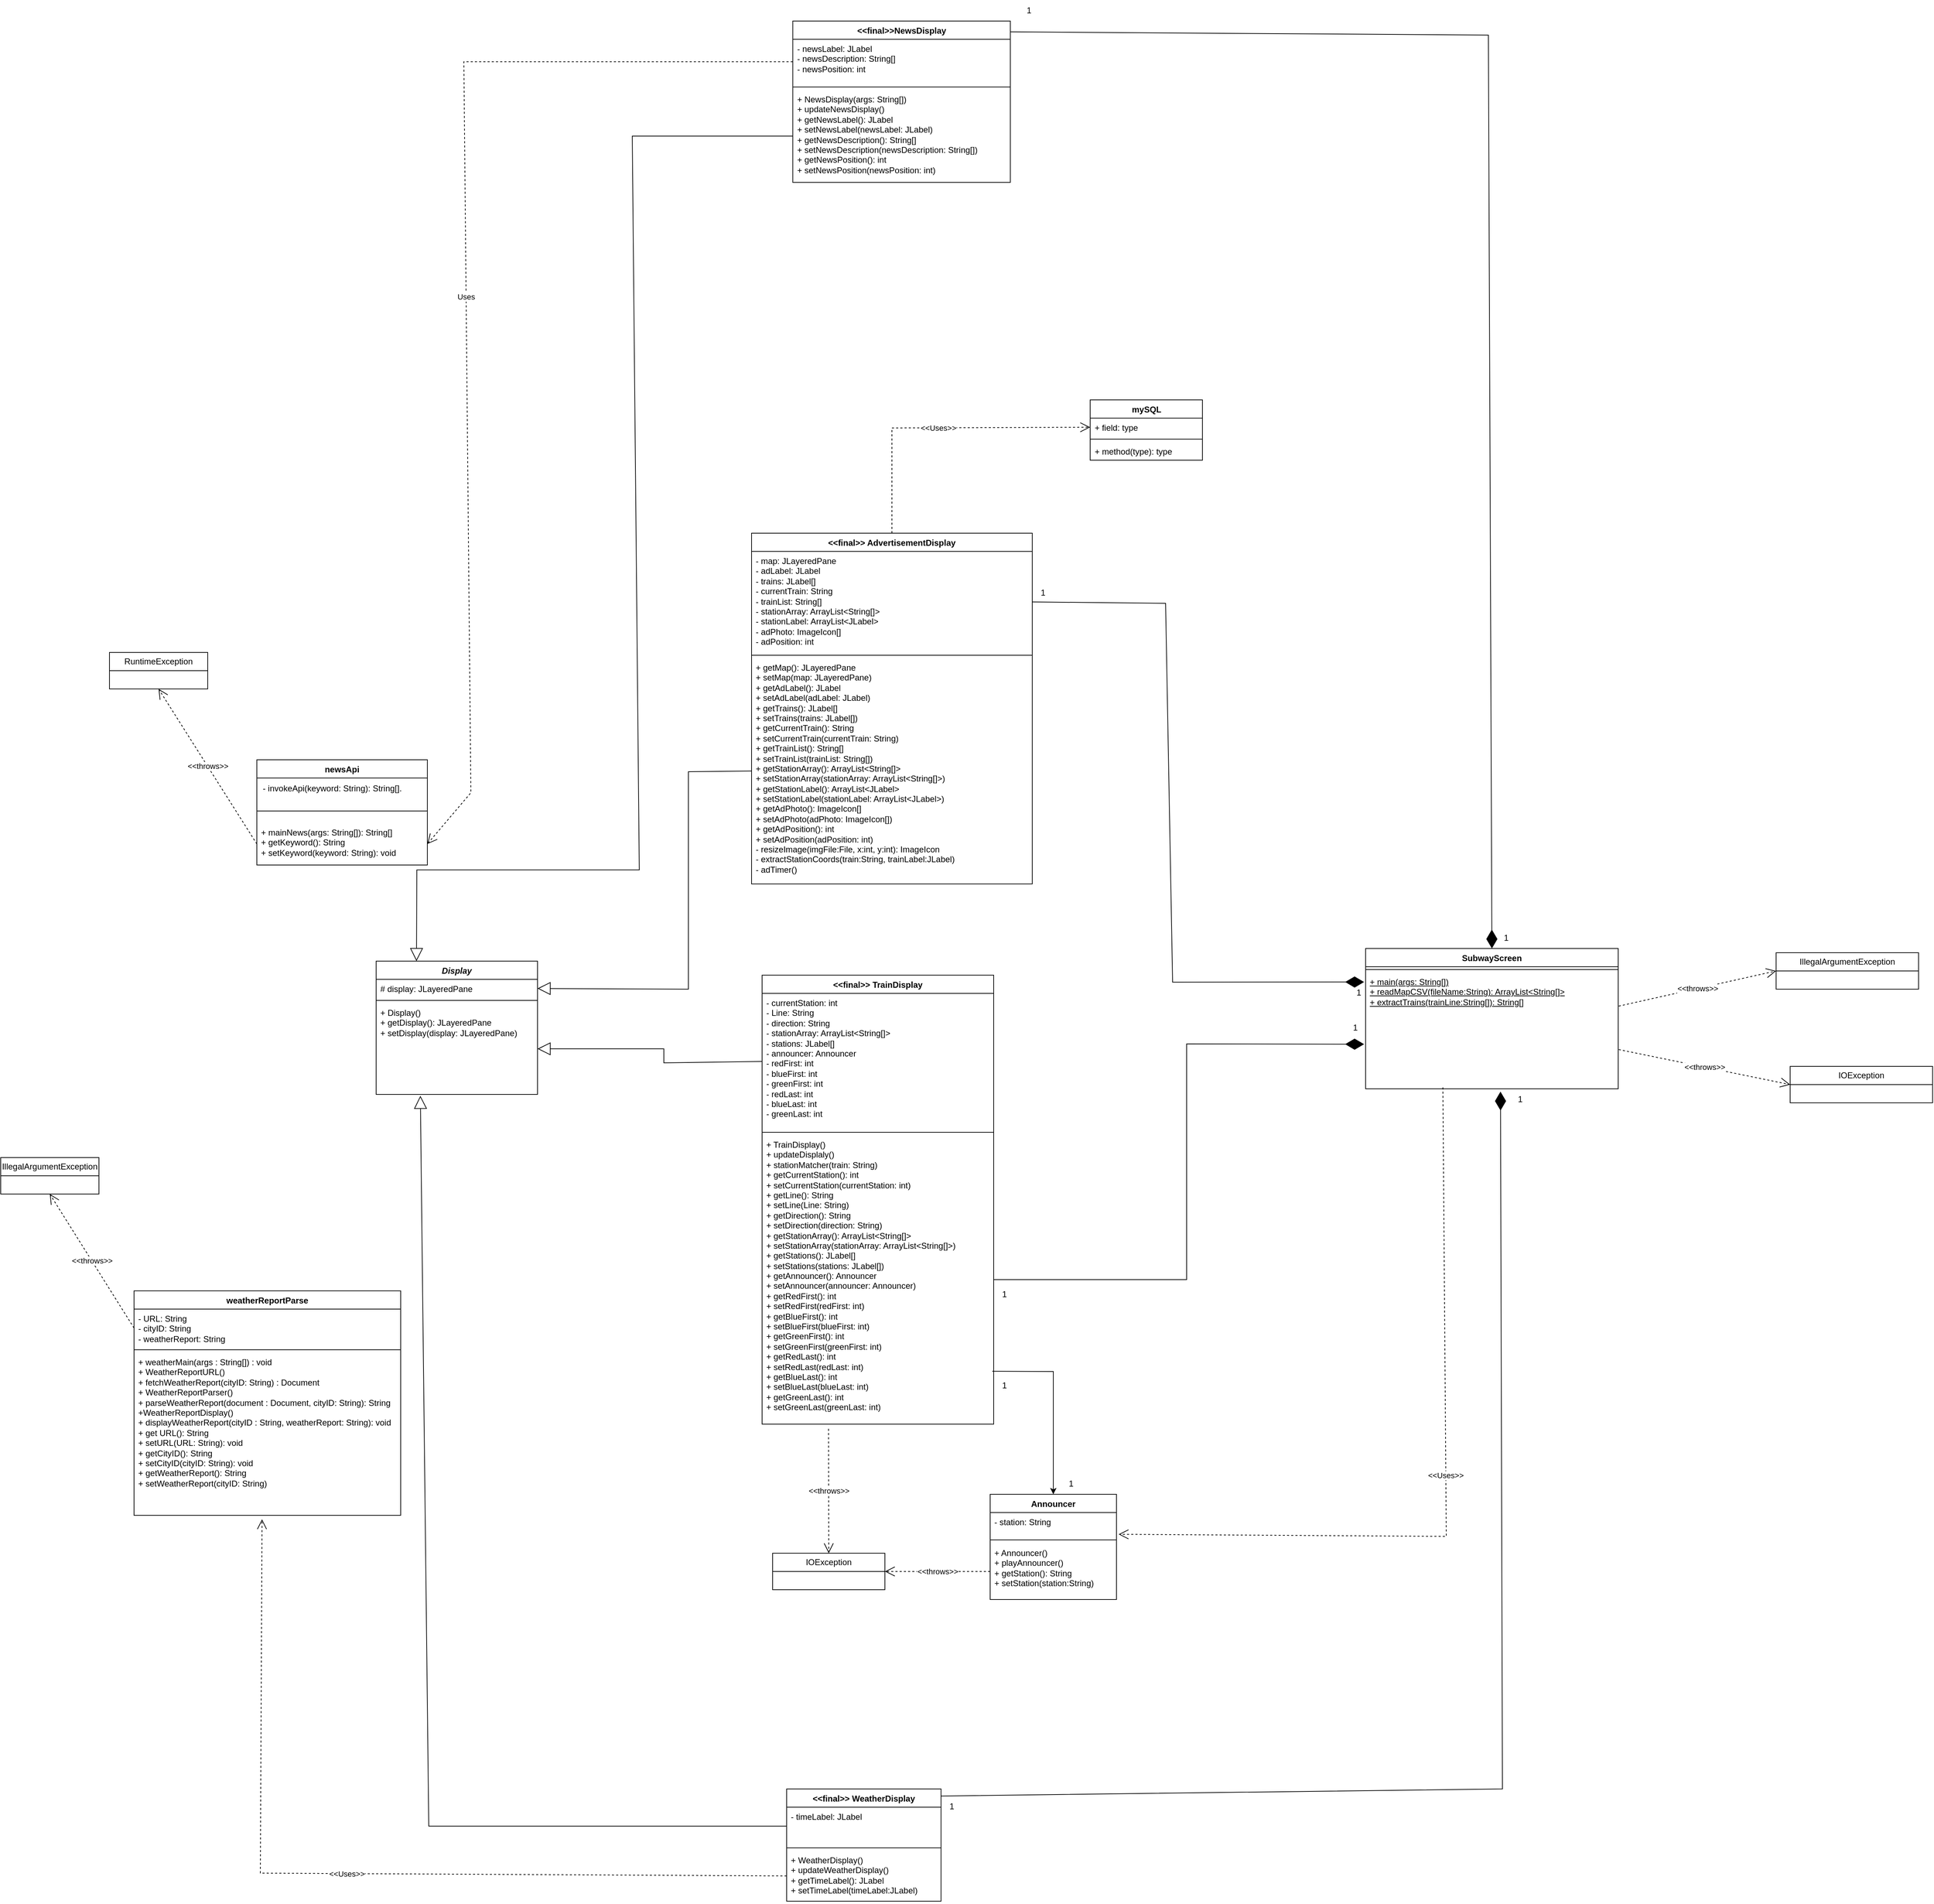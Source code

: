 <mxfile version="24.7.6">
  <diagram name="Page-1" id="rzgoovnxlMrvQEYHBoma">
    <mxGraphModel grid="1" page="1" gridSize="10" guides="1" tooltips="1" connect="1" arrows="1" fold="1" pageScale="1" pageWidth="850" pageHeight="1100" math="0" shadow="0">
      <root>
        <mxCell id="0" />
        <mxCell id="1" parent="0" />
        <mxCell id="IcqPFcGgj8i7zT8kl1B3-1" value="Announcer" style="swimlane;fontStyle=1;align=center;verticalAlign=top;childLayout=stackLayout;horizontal=1;startSize=26;horizontalStack=0;resizeParent=1;resizeParentMax=0;resizeLast=0;collapsible=1;marginBottom=0;whiteSpace=wrap;html=1;" vertex="1" parent="1">
          <mxGeometry x="210" y="220" width="180" height="150" as="geometry" />
        </mxCell>
        <mxCell id="XpLS7fQvpL7s-l0cFpdj-11" value="- station: String" style="text;strokeColor=none;fillColor=none;align=left;verticalAlign=top;spacingLeft=4;spacingRight=4;overflow=hidden;rotatable=0;points=[[0,0.5],[1,0.5]];portConstraint=eastwest;whiteSpace=wrap;html=1;" vertex="1" parent="IcqPFcGgj8i7zT8kl1B3-1">
          <mxGeometry y="26" width="180" height="34" as="geometry" />
        </mxCell>
        <mxCell id="IcqPFcGgj8i7zT8kl1B3-3" value="" style="line;strokeWidth=1;fillColor=none;align=left;verticalAlign=middle;spacingTop=-1;spacingLeft=3;spacingRight=3;rotatable=0;labelPosition=right;points=[];portConstraint=eastwest;strokeColor=inherit;" vertex="1" parent="IcqPFcGgj8i7zT8kl1B3-1">
          <mxGeometry y="60" width="180" height="10" as="geometry" />
        </mxCell>
        <mxCell id="IcqPFcGgj8i7zT8kl1B3-4" value="&lt;div&gt;+ Announcer()&lt;br&gt;&lt;/div&gt;&lt;div&gt;+ playAnnouncer()&lt;/div&gt;&lt;div&gt;+ getStation(): String&lt;/div&gt;&lt;div&gt;+ setStation(station:String)&lt;br&gt;&lt;/div&gt;" style="text;strokeColor=none;fillColor=none;align=left;verticalAlign=top;spacingLeft=4;spacingRight=4;overflow=hidden;rotatable=0;points=[[0,0.5],[1,0.5]];portConstraint=eastwest;whiteSpace=wrap;html=1;" vertex="1" parent="IcqPFcGgj8i7zT8kl1B3-1">
          <mxGeometry y="70" width="180" height="80" as="geometry" />
        </mxCell>
        <mxCell id="IcqPFcGgj8i7zT8kl1B3-5" value="&amp;lt;&amp;lt;final&amp;gt;&amp;gt; TrainDisplay" style="swimlane;fontStyle=1;align=center;verticalAlign=top;childLayout=stackLayout;horizontal=1;startSize=26;horizontalStack=0;resizeParent=1;resizeParentMax=0;resizeLast=0;collapsible=1;marginBottom=0;whiteSpace=wrap;html=1;" vertex="1" parent="1">
          <mxGeometry x="-115" y="-520" width="330" height="640" as="geometry" />
        </mxCell>
        <mxCell id="IcqPFcGgj8i7zT8kl1B3-6" value="- currentStation: int&lt;br&gt;- Line: String&lt;br&gt;- direction: String&lt;br&gt;- stationArray: ArrayList&amp;lt;String[]&amp;gt;&lt;br&gt;- stations: JLabel[]&lt;br&gt;- announcer: Announcer&lt;br&gt;- redFirst: int&lt;br&gt;- blueFirst: int&lt;br&gt;- greenFirst: int&lt;br&gt;- redLast: int&lt;br&gt;- blueLast: int&lt;br&gt;- greenLast: int&lt;div&gt;&lt;br/&gt;&lt;/div&gt;" style="text;strokeColor=none;fillColor=none;align=left;verticalAlign=top;spacingLeft=4;spacingRight=4;overflow=hidden;rotatable=0;points=[[0,0.5],[1,0.5]];portConstraint=eastwest;whiteSpace=wrap;html=1;" vertex="1" parent="IcqPFcGgj8i7zT8kl1B3-5">
          <mxGeometry y="26" width="330" height="194" as="geometry" />
        </mxCell>
        <mxCell id="IcqPFcGgj8i7zT8kl1B3-7" value="" style="line;strokeWidth=1;fillColor=none;align=left;verticalAlign=middle;spacingTop=-1;spacingLeft=3;spacingRight=3;rotatable=0;labelPosition=right;points=[];portConstraint=eastwest;strokeColor=inherit;" vertex="1" parent="IcqPFcGgj8i7zT8kl1B3-5">
          <mxGeometry y="220" width="330" height="8" as="geometry" />
        </mxCell>
        <mxCell id="IcqPFcGgj8i7zT8kl1B3-8" value="&lt;div&gt;+ TrainDisplay()&lt;/div&gt;&lt;div&gt;+ updateDisplaly()&lt;/div&gt;&lt;div&gt;+ stationMatcher(train: String)&lt;br&gt;&lt;/div&gt;+ getCurrentStation(): int&lt;br&gt;+ setCurrentStation(currentStation: int)&lt;br&gt;+ getLine(): String&lt;br&gt;+ setLine(Line: String)&lt;br&gt;+ getDirection(): String&lt;br&gt;+ setDirection(direction: String)&lt;br&gt;+ getStationArray(): ArrayList&amp;lt;String[]&amp;gt;&lt;br&gt;+ setStationArray(stationArray: ArrayList&amp;lt;String[]&amp;gt;)&lt;br&gt;+ getStations(): JLabel[]&lt;br&gt;+ setStations(stations: JLabel[])&lt;br&gt;+ getAnnouncer(): Announcer&lt;br&gt;+ setAnnouncer(announcer: Announcer)&lt;br&gt;+ getRedFirst(): int&lt;br&gt;+ setRedFirst(redFirst: int)&lt;br&gt;+ getBlueFirst(): int&lt;br&gt;+ setBlueFirst(blueFirst: int)&lt;br&gt;+ getGreenFirst(): int&lt;br&gt;+ setGreenFirst(greenFirst: int)&lt;br&gt;+ getRedLast(): int&lt;br&gt;+ setRedLast(redLast: int)&lt;br&gt;+ getBlueLast(): int&lt;br&gt;+ setBlueLast(blueLast: int)&lt;br&gt;+ getGreenLast(): int&lt;br&gt;+ setGreenLast(greenLast: int)&lt;div&gt;&lt;br&gt;&lt;/div&gt;" style="text;strokeColor=none;fillColor=none;align=left;verticalAlign=top;spacingLeft=4;spacingRight=4;overflow=hidden;rotatable=0;points=[[0,0.5],[1,0.5]];portConstraint=eastwest;whiteSpace=wrap;html=1;" vertex="1" parent="IcqPFcGgj8i7zT8kl1B3-5">
          <mxGeometry y="228" width="330" height="412" as="geometry" />
        </mxCell>
        <mxCell id="IcqPFcGgj8i7zT8kl1B3-28" value="newsApi" style="swimlane;fontStyle=1;align=center;verticalAlign=top;childLayout=stackLayout;horizontal=1;startSize=26;horizontalStack=0;resizeParent=1;resizeParentMax=0;resizeLast=0;collapsible=1;marginBottom=0;whiteSpace=wrap;html=1;" vertex="1" parent="1">
          <mxGeometry x="-835" y="-827" width="243" height="150" as="geometry" />
        </mxCell>
        <mxCell id="AytOjDMRRnrWP3ZTlFTI-8" value="- invokeApi(keyword: String): String[].&amp;nbsp; &amp;nbsp; &amp;nbsp; &amp;nbsp; &amp;nbsp;" style="text;html=1;align=center;verticalAlign=middle;resizable=0;points=[];autosize=1;strokeColor=none;fillColor=none;" vertex="1" parent="IcqPFcGgj8i7zT8kl1B3-28">
          <mxGeometry y="26" width="243" height="30" as="geometry" />
        </mxCell>
        <mxCell id="IcqPFcGgj8i7zT8kl1B3-30" value="&#xa;&#xa;&#xa;&#xa;" style="line;strokeWidth=1;fillColor=none;align=left;verticalAlign=middle;spacingTop=-1;spacingLeft=3;spacingRight=3;rotatable=0;labelPosition=right;points=[];portConstraint=eastwest;strokeColor=inherit;" vertex="1" parent="IcqPFcGgj8i7zT8kl1B3-28">
          <mxGeometry y="56" width="243" height="34" as="geometry" />
        </mxCell>
        <mxCell id="IcqPFcGgj8i7zT8kl1B3-31" value="+ mainNews(args: String[]): String[]&lt;div&gt;+ getKeyword(): String&lt;/div&gt;&lt;div&gt;+ setKeyword(keyword: String): void&lt;/div&gt;" style="text;strokeColor=none;fillColor=none;align=left;verticalAlign=top;spacingLeft=4;spacingRight=4;overflow=hidden;rotatable=0;points=[[0,0.5],[1,0.5]];portConstraint=eastwest;whiteSpace=wrap;html=1;" vertex="1" parent="IcqPFcGgj8i7zT8kl1B3-28">
          <mxGeometry y="90" width="243" height="60" as="geometry" />
        </mxCell>
        <mxCell id="S0AC8W0B4gAKUpKaHoqo-2" value="SubwayScreen" style="swimlane;fontStyle=1;align=center;verticalAlign=top;childLayout=stackLayout;horizontal=1;startSize=26;horizontalStack=0;resizeParent=1;resizeParentMax=0;resizeLast=0;collapsible=1;marginBottom=0;whiteSpace=wrap;html=1;" vertex="1" parent="1">
          <mxGeometry x="745" y="-558" width="360" height="200" as="geometry" />
        </mxCell>
        <mxCell id="S0AC8W0B4gAKUpKaHoqo-4" value="" style="line;strokeWidth=1;fillColor=none;align=left;verticalAlign=middle;spacingTop=-1;spacingLeft=3;spacingRight=3;rotatable=0;labelPosition=right;points=[];portConstraint=eastwest;strokeColor=inherit;" vertex="1" parent="S0AC8W0B4gAKUpKaHoqo-2">
          <mxGeometry y="26" width="360" height="8" as="geometry" />
        </mxCell>
        <mxCell id="S0AC8W0B4gAKUpKaHoqo-5" value="&lt;div&gt;&lt;u&gt;+ main(args: String[])&lt;br&gt;&lt;/u&gt;&lt;/div&gt;&lt;div&gt;&lt;u&gt;+ readMapCSV(fileName:String): ArrayList&amp;lt;String[]&amp;gt;&lt;/u&gt;&lt;/div&gt;&lt;div&gt;&lt;u&gt;+ extractTrains(trainLine:String[]): String[]&lt;br&gt;&lt;/u&gt;&lt;/div&gt;&lt;div&gt;&lt;u&gt;&lt;br&gt;&lt;/u&gt;&lt;/div&gt;" style="text;strokeColor=none;fillColor=none;align=left;verticalAlign=top;spacingLeft=4;spacingRight=4;overflow=hidden;rotatable=0;points=[[0,0.5],[1,0.5]];portConstraint=eastwest;whiteSpace=wrap;html=1;" vertex="1" parent="S0AC8W0B4gAKUpKaHoqo-2">
          <mxGeometry y="34" width="360" height="166" as="geometry" />
        </mxCell>
        <mxCell id="S0AC8W0B4gAKUpKaHoqo-44" value="&amp;lt;&amp;lt;final&amp;gt;&amp;gt; AdvertisementDisplay" style="swimlane;fontStyle=1;align=center;verticalAlign=top;childLayout=stackLayout;horizontal=1;startSize=26;horizontalStack=0;resizeParent=1;resizeParentMax=0;resizeLast=0;collapsible=1;marginBottom=0;whiteSpace=wrap;html=1;" vertex="1" parent="1">
          <mxGeometry x="-130" y="-1150" width="400" height="500" as="geometry" />
        </mxCell>
        <mxCell id="S0AC8W0B4gAKUpKaHoqo-45" value="- map: JLayeredPane&lt;br&gt;- adLabel: JLabel&lt;br&gt;- trains: JLabel[]&lt;br&gt;- currentTrain: String&lt;br&gt;- trainList: String[]&lt;br&gt;- stationArray: ArrayList&amp;lt;String[]&amp;gt;&lt;br&gt;- stationLabel: ArrayList&amp;lt;JLabel&amp;gt;&lt;br&gt;- adPhoto: ImageIcon[]&lt;br&gt;- adPosition: int&lt;div&gt;&lt;br/&gt;&lt;/div&gt;" style="text;strokeColor=none;fillColor=none;align=left;verticalAlign=top;spacingLeft=4;spacingRight=4;overflow=hidden;rotatable=0;points=[[0,0.5],[1,0.5]];portConstraint=eastwest;whiteSpace=wrap;html=1;" vertex="1" parent="S0AC8W0B4gAKUpKaHoqo-44">
          <mxGeometry y="26" width="400" height="144" as="geometry" />
        </mxCell>
        <mxCell id="S0AC8W0B4gAKUpKaHoqo-46" value="" style="line;strokeWidth=1;fillColor=none;align=left;verticalAlign=middle;spacingTop=-1;spacingLeft=3;spacingRight=3;rotatable=0;labelPosition=right;points=[];portConstraint=eastwest;strokeColor=inherit;" vertex="1" parent="S0AC8W0B4gAKUpKaHoqo-44">
          <mxGeometry y="170" width="400" height="8" as="geometry" />
        </mxCell>
        <mxCell id="S0AC8W0B4gAKUpKaHoqo-47" value="+ getMap(): JLayeredPane&lt;br&gt;+ setMap(map: JLayeredPane)&lt;br&gt;+ getAdLabel(): JLabel&lt;br&gt;+ setAdLabel(adLabel: JLabel)&lt;br&gt;+ getTrains(): JLabel[]&lt;br&gt;+ setTrains(trains: JLabel[])&lt;br&gt;+ getCurrentTrain(): String&lt;br&gt;+ setCurrentTrain(currentTrain: String)&lt;br&gt;+ getTrainList(): String[]&lt;br&gt;+ setTrainList(trainList: String[])&lt;br&gt;+ getStationArray(): ArrayList&amp;lt;String[]&amp;gt;&lt;br&gt;+ setStationArray(stationArray: ArrayList&amp;lt;String[]&amp;gt;)&lt;br&gt;+ getStationLabel(): ArrayList&amp;lt;JLabel&amp;gt;&lt;br&gt;+ setStationLabel(stationLabel: ArrayList&amp;lt;JLabel&amp;gt;)&lt;br&gt;+ getAdPhoto(): ImageIcon[]&lt;br&gt;+ setAdPhoto(adPhoto: ImageIcon[])&lt;br&gt;+ getAdPosition(): int&lt;br&gt;&lt;div&gt;+ setAdPosition(adPosition: int)&lt;/div&gt;&lt;div&gt;- resizeImage(imgFile:File, x:int, y:int): ImageIcon&lt;/div&gt;&lt;div&gt;- extractStationCoords(train:String, trainLabel:JLabel)&lt;br&gt;&lt;/div&gt;&lt;div&gt;- adTimer()&lt;br&gt;&lt;/div&gt;" style="text;strokeColor=none;fillColor=none;align=left;verticalAlign=top;spacingLeft=4;spacingRight=4;overflow=hidden;rotatable=0;points=[[0,0.5],[1,0.5]];portConstraint=eastwest;whiteSpace=wrap;html=1;" vertex="1" parent="S0AC8W0B4gAKUpKaHoqo-44">
          <mxGeometry y="178" width="400" height="322" as="geometry" />
        </mxCell>
        <mxCell id="xlQXFdwXtLHWSkhAeFi2-15" value="IllegalArgumentException" style="swimlane;fontStyle=0;childLayout=stackLayout;horizontal=1;startSize=26;fillColor=none;horizontalStack=0;resizeParent=1;resizeParentMax=0;resizeLast=0;collapsible=1;marginBottom=0;whiteSpace=wrap;html=1;" vertex="1" parent="1">
          <mxGeometry x="-1200" y="-260" width="140" height="52" as="geometry" />
        </mxCell>
        <mxCell id="xlQXFdwXtLHWSkhAeFi2-20" value="&amp;lt;&amp;lt;throws&amp;gt;&amp;gt;" style="endArrow=open;endSize=12;dashed=1;html=1;rounded=0;exitX=0;exitY=0.5;exitDx=0;exitDy=0;entryX=0.5;entryY=1;entryDx=0;entryDy=0;" edge="1" parent="1" source="AytOjDMRRnrWP3ZTlFTI-5" target="xlQXFdwXtLHWSkhAeFi2-15">
          <mxGeometry width="160" relative="1" as="geometry">
            <mxPoint x="-920.0" y="75" as="sourcePoint" />
            <mxPoint x="-1040" y="-330" as="targetPoint" />
          </mxGeometry>
        </mxCell>
        <mxCell id="xlQXFdwXtLHWSkhAeFi2-21" value="RuntimeException" style="swimlane;fontStyle=0;childLayout=stackLayout;horizontal=1;startSize=26;fillColor=none;horizontalStack=0;resizeParent=1;resizeParentMax=0;resizeLast=0;collapsible=1;marginBottom=0;whiteSpace=wrap;html=1;" vertex="1" parent="1">
          <mxGeometry x="-1045" y="-980" width="140" height="52" as="geometry" />
        </mxCell>
        <mxCell id="xlQXFdwXtLHWSkhAeFi2-22" value="&amp;lt;&amp;lt;throws&amp;gt;&amp;gt;" style="endArrow=open;endSize=12;dashed=1;html=1;rounded=0;exitX=0;exitY=0.5;exitDx=0;exitDy=0;entryX=0.5;entryY=1;entryDx=0;entryDy=0;" edge="1" parent="1" source="IcqPFcGgj8i7zT8kl1B3-31" target="xlQXFdwXtLHWSkhAeFi2-21">
          <mxGeometry width="160" relative="1" as="geometry">
            <mxPoint x="-625" y="-899" as="sourcePoint" />
            <mxPoint x="-445" y="-1027" as="targetPoint" />
          </mxGeometry>
        </mxCell>
        <mxCell id="ju2CR6-54bWdj0gQK7GD-1" value="&amp;lt;&amp;lt;final&amp;gt;&amp;gt;NewsDisplay" style="swimlane;fontStyle=1;align=center;verticalAlign=top;childLayout=stackLayout;horizontal=1;startSize=26;horizontalStack=0;resizeParent=1;resizeParentMax=0;resizeLast=0;collapsible=1;marginBottom=0;whiteSpace=wrap;html=1;" vertex="1" parent="1">
          <mxGeometry x="-71.25" y="-1880" width="310" height="230" as="geometry" />
        </mxCell>
        <mxCell id="ju2CR6-54bWdj0gQK7GD-2" value="- newsLabel: JLabel&lt;br&gt;- newsDescription: String[]&lt;br&gt;- newsPosition: int&lt;div&gt;&lt;br/&gt;&lt;/div&gt;" style="text;strokeColor=none;fillColor=none;align=left;verticalAlign=top;spacingLeft=4;spacingRight=4;overflow=hidden;rotatable=0;points=[[0,0.5],[1,0.5]];portConstraint=eastwest;whiteSpace=wrap;html=1;" vertex="1" parent="ju2CR6-54bWdj0gQK7GD-1">
          <mxGeometry y="26" width="310" height="64" as="geometry" />
        </mxCell>
        <mxCell id="ju2CR6-54bWdj0gQK7GD-3" value="" style="line;strokeWidth=1;fillColor=none;align=left;verticalAlign=middle;spacingTop=-1;spacingLeft=3;spacingRight=3;rotatable=0;labelPosition=right;points=[];portConstraint=eastwest;strokeColor=inherit;" vertex="1" parent="ju2CR6-54bWdj0gQK7GD-1">
          <mxGeometry y="90" width="310" height="8" as="geometry" />
        </mxCell>
        <mxCell id="ju2CR6-54bWdj0gQK7GD-4" value="&lt;div&gt;+ NewsDisplay(args: String[])&lt;/div&gt;&lt;div&gt;+ updateNewsDisplay()&lt;/div&gt;&lt;div&gt;+ getNewsLabel(): JLabel&lt;br&gt;+ setNewsLabel(newsLabel: JLabel)&lt;br&gt;+ getNewsDescription(): String[]&lt;br&gt;+ setNewsDescription(newsDescription: String[])&lt;br&gt;+ getNewsPosition(): int&lt;br&gt;+ setNewsPosition(newsPosition: int)&lt;br&gt;&lt;br&gt;&lt;/div&gt;" style="text;strokeColor=none;fillColor=none;align=left;verticalAlign=top;spacingLeft=4;spacingRight=4;overflow=hidden;rotatable=0;points=[[0,0.5],[1,0.5]];portConstraint=eastwest;whiteSpace=wrap;html=1;" vertex="1" parent="ju2CR6-54bWdj0gQK7GD-1">
          <mxGeometry y="98" width="310" height="132" as="geometry" />
        </mxCell>
        <mxCell id="ju2CR6-54bWdj0gQK7GD-13" value="&amp;lt;&amp;lt;final&amp;gt;&amp;gt; WeatherDisplay" style="swimlane;fontStyle=1;align=center;verticalAlign=top;childLayout=stackLayout;horizontal=1;startSize=26;horizontalStack=0;resizeParent=1;resizeParentMax=0;resizeLast=0;collapsible=1;marginBottom=0;whiteSpace=wrap;html=1;" vertex="1" parent="1">
          <mxGeometry x="-80" y="640" width="220" height="160" as="geometry" />
        </mxCell>
        <mxCell id="ju2CR6-54bWdj0gQK7GD-14" value="- timeLabel: JLabel" style="text;strokeColor=none;fillColor=none;align=left;verticalAlign=top;spacingLeft=4;spacingRight=4;overflow=hidden;rotatable=0;points=[[0,0.5],[1,0.5]];portConstraint=eastwest;whiteSpace=wrap;html=1;" vertex="1" parent="ju2CR6-54bWdj0gQK7GD-13">
          <mxGeometry y="26" width="220" height="54" as="geometry" />
        </mxCell>
        <mxCell id="ju2CR6-54bWdj0gQK7GD-15" value="" style="line;strokeWidth=1;fillColor=none;align=left;verticalAlign=middle;spacingTop=-1;spacingLeft=3;spacingRight=3;rotatable=0;labelPosition=right;points=[];portConstraint=eastwest;strokeColor=inherit;" vertex="1" parent="ju2CR6-54bWdj0gQK7GD-13">
          <mxGeometry y="80" width="220" height="8" as="geometry" />
        </mxCell>
        <mxCell id="ju2CR6-54bWdj0gQK7GD-16" value="&lt;div&gt;+ WeatherDisplay()&lt;/div&gt;&lt;div&gt;+ updateWeatherDisplay()&lt;br&gt;&lt;/div&gt;&lt;div&gt;+ getTimeLabel(): JLabel&lt;/div&gt;&lt;div&gt;+ setTimeLabel(timeLabel:JLabel)&lt;br&gt;&lt;/div&gt;&lt;div&gt;&lt;br&gt;&lt;/div&gt;" style="text;strokeColor=none;fillColor=none;align=left;verticalAlign=top;spacingLeft=4;spacingRight=4;overflow=hidden;rotatable=0;points=[[0,0.5],[1,0.5]];portConstraint=eastwest;whiteSpace=wrap;html=1;" vertex="1" parent="ju2CR6-54bWdj0gQK7GD-13">
          <mxGeometry y="88" width="220" height="72" as="geometry" />
        </mxCell>
        <mxCell id="-9KY7qy1EyLOkNSAVN4s-1" value="&lt;i&gt;Display&lt;/i&gt;" style="swimlane;fontStyle=1;align=center;verticalAlign=top;childLayout=stackLayout;horizontal=1;startSize=26;horizontalStack=0;resizeParent=1;resizeParentMax=0;resizeLast=0;collapsible=1;marginBottom=0;whiteSpace=wrap;html=1;" vertex="1" parent="1">
          <mxGeometry x="-665" y="-540" width="230" height="190" as="geometry" />
        </mxCell>
        <mxCell id="-9KY7qy1EyLOkNSAVN4s-2" value="# display: JLayeredPane" style="text;strokeColor=none;fillColor=none;align=left;verticalAlign=top;spacingLeft=4;spacingRight=4;overflow=hidden;rotatable=0;points=[[0,0.5],[1,0.5]];portConstraint=eastwest;whiteSpace=wrap;html=1;" vertex="1" parent="-9KY7qy1EyLOkNSAVN4s-1">
          <mxGeometry y="26" width="230" height="26" as="geometry" />
        </mxCell>
        <mxCell id="-9KY7qy1EyLOkNSAVN4s-3" value="" style="line;strokeWidth=1;fillColor=none;align=left;verticalAlign=middle;spacingTop=-1;spacingLeft=3;spacingRight=3;rotatable=0;labelPosition=right;points=[];portConstraint=eastwest;strokeColor=inherit;" vertex="1" parent="-9KY7qy1EyLOkNSAVN4s-1">
          <mxGeometry y="52" width="230" height="8" as="geometry" />
        </mxCell>
        <mxCell id="-9KY7qy1EyLOkNSAVN4s-4" value="&lt;div&gt;+ Display()&lt;br&gt;&lt;/div&gt;&lt;div&gt;+ getDisplay(): JLayeredPane&lt;/div&gt;&lt;div&gt;+ setDisplay(display: JLayeredPane)&lt;br&gt;&lt;/div&gt;&lt;div&gt;&lt;br&gt;&lt;/div&gt;" style="text;strokeColor=none;fillColor=none;align=left;verticalAlign=top;spacingLeft=4;spacingRight=4;overflow=hidden;rotatable=0;points=[[0,0.5],[1,0.5]];portConstraint=eastwest;whiteSpace=wrap;html=1;" vertex="1" parent="-9KY7qy1EyLOkNSAVN4s-1">
          <mxGeometry y="60" width="230" height="130" as="geometry" />
        </mxCell>
        <mxCell id="-9KY7qy1EyLOkNSAVN4s-5" value="" style="endArrow=block;endSize=16;endFill=0;html=1;rounded=0;exitX=0;exitY=0.5;exitDx=0;exitDy=0;entryX=0.25;entryY=0;entryDx=0;entryDy=0;" edge="1" parent="1" source="ju2CR6-54bWdj0gQK7GD-4" target="-9KY7qy1EyLOkNSAVN4s-1">
          <mxGeometry width="160" relative="1" as="geometry">
            <mxPoint x="-685" y="-650" as="sourcePoint" />
            <mxPoint x="-525" y="-650" as="targetPoint" />
            <Array as="points">
              <mxPoint x="-300" y="-1716" />
              <mxPoint x="-290" y="-670" />
              <mxPoint x="-607" y="-670" />
            </Array>
          </mxGeometry>
        </mxCell>
        <mxCell id="-9KY7qy1EyLOkNSAVN4s-7" value="" style="endArrow=block;endSize=16;endFill=0;html=1;rounded=0;exitX=0;exitY=0.5;exitDx=0;exitDy=0;entryX=1;entryY=0.5;entryDx=0;entryDy=0;" edge="1" parent="1" source="S0AC8W0B4gAKUpKaHoqo-47" target="-9KY7qy1EyLOkNSAVN4s-2">
          <mxGeometry width="160" relative="1" as="geometry">
            <mxPoint x="-495" y="-786" as="sourcePoint" />
            <mxPoint x="-257" y="-680" as="targetPoint" />
            <Array as="points">
              <mxPoint x="-220" y="-810" />
              <mxPoint x="-220" y="-500" />
            </Array>
          </mxGeometry>
        </mxCell>
        <mxCell id="-9KY7qy1EyLOkNSAVN4s-8" value="" style="endArrow=block;endSize=16;endFill=0;html=1;rounded=0;exitX=0;exitY=0.5;exitDx=0;exitDy=0;entryX=1;entryY=0.5;entryDx=0;entryDy=0;" edge="1" parent="1" source="IcqPFcGgj8i7zT8kl1B3-6" target="-9KY7qy1EyLOkNSAVN4s-4">
          <mxGeometry width="160" relative="1" as="geometry">
            <mxPoint x="-70.26" y="-690" as="sourcePoint" />
            <mxPoint x="-415.26" y="-381" as="targetPoint" />
            <Array as="points">
              <mxPoint x="-255" y="-395" />
              <mxPoint x="-255" y="-415" />
            </Array>
          </mxGeometry>
        </mxCell>
        <mxCell id="-9KY7qy1EyLOkNSAVN4s-9" value="" style="endArrow=block;endSize=16;endFill=0;html=1;rounded=0;exitX=0;exitY=0.5;exitDx=0;exitDy=0;entryX=0.274;entryY=1.015;entryDx=0;entryDy=0;entryPerimeter=0;" edge="1" parent="1" source="ju2CR6-54bWdj0gQK7GD-14" target="-9KY7qy1EyLOkNSAVN4s-4">
          <mxGeometry width="160" relative="1" as="geometry">
            <mxPoint x="-961" y="-340" as="sourcePoint" />
            <mxPoint x="-723" y="-234" as="targetPoint" />
            <Array as="points">
              <mxPoint x="-590" y="693" />
            </Array>
          </mxGeometry>
        </mxCell>
        <mxCell id="-9KY7qy1EyLOkNSAVN4s-10" value="" style="endArrow=diamondThin;endFill=1;endSize=24;html=1;rounded=0;exitX=1;exitY=0.063;exitDx=0;exitDy=0;entryX=0.534;entryY=1.024;entryDx=0;entryDy=0;entryPerimeter=0;exitPerimeter=0;" edge="1" parent="1" source="ju2CR6-54bWdj0gQK7GD-13" target="S0AC8W0B4gAKUpKaHoqo-5">
          <mxGeometry width="160" relative="1" as="geometry">
            <mxPoint x="-885.87" y="-60" as="sourcePoint" />
            <mxPoint x="830" y="-260" as="targetPoint" />
            <Array as="points">
              <mxPoint x="940" y="640" />
            </Array>
          </mxGeometry>
        </mxCell>
        <mxCell id="-9KY7qy1EyLOkNSAVN4s-11" value="" style="endArrow=diamondThin;endFill=1;endSize=24;html=1;rounded=0;exitX=1;exitY=0.5;exitDx=0;exitDy=0;entryX=-0.006;entryY=0.617;entryDx=0;entryDy=0;entryPerimeter=0;" edge="1" parent="1" source="IcqPFcGgj8i7zT8kl1B3-8" target="S0AC8W0B4gAKUpKaHoqo-5">
          <mxGeometry width="160" relative="1" as="geometry">
            <mxPoint x="-831" y="-342" as="sourcePoint" />
            <mxPoint x="745" y="-520" as="targetPoint" />
            <Array as="points">
              <mxPoint x="490" y="-86" />
              <mxPoint x="490" y="-422" />
            </Array>
          </mxGeometry>
        </mxCell>
        <mxCell id="-9KY7qy1EyLOkNSAVN4s-12" value="" style="endArrow=diamondThin;endFill=1;endSize=24;html=1;rounded=0;exitX=1;exitY=0.5;exitDx=0;exitDy=0;entryX=-0.006;entryY=0.083;entryDx=0;entryDy=0;entryPerimeter=0;" edge="1" parent="1" source="S0AC8W0B4gAKUpKaHoqo-45" target="S0AC8W0B4gAKUpKaHoqo-5">
          <mxGeometry width="160" relative="1" as="geometry">
            <mxPoint x="184.7" y="-1390.07" as="sourcePoint" />
            <mxPoint x="527.7" y="-954.07" as="targetPoint" />
            <Array as="points">
              <mxPoint x="460" y="-1050" />
              <mxPoint x="470" y="-510" />
            </Array>
          </mxGeometry>
        </mxCell>
        <mxCell id="-9KY7qy1EyLOkNSAVN4s-13" value="" style="endArrow=diamondThin;endFill=1;endSize=24;html=1;rounded=0;exitX=1.001;exitY=0.067;exitDx=0;exitDy=0;entryX=0.5;entryY=0;entryDx=0;entryDy=0;exitPerimeter=0;" edge="1" parent="1" source="ju2CR6-54bWdj0gQK7GD-1" target="S0AC8W0B4gAKUpKaHoqo-2">
          <mxGeometry width="160" relative="1" as="geometry">
            <mxPoint x="-385" y="-1430" as="sourcePoint" />
            <mxPoint x="-42" y="-994" as="targetPoint" />
            <Array as="points">
              <mxPoint x="920" y="-1860" />
            </Array>
          </mxGeometry>
        </mxCell>
        <mxCell id="-9KY7qy1EyLOkNSAVN4s-14" value="1" style="text;html=1;align=center;verticalAlign=middle;resizable=0;points=[];autosize=1;strokeColor=none;fillColor=none;" vertex="1" parent="1">
          <mxGeometry x="950" y="-358" width="30" height="30" as="geometry" />
        </mxCell>
        <mxCell id="-9KY7qy1EyLOkNSAVN4s-15" value="1" style="text;html=1;align=center;verticalAlign=middle;resizable=0;points=[];autosize=1;strokeColor=none;fillColor=none;" vertex="1" parent="1">
          <mxGeometry x="140" y="650" width="30" height="30" as="geometry" />
        </mxCell>
        <mxCell id="-9KY7qy1EyLOkNSAVN4s-17" value="1" style="text;html=1;align=center;verticalAlign=middle;resizable=0;points=[];autosize=1;strokeColor=none;fillColor=none;" vertex="1" parent="1">
          <mxGeometry x="715" y="-460" width="30" height="30" as="geometry" />
        </mxCell>
        <mxCell id="-9KY7qy1EyLOkNSAVN4s-18" value="1" style="text;html=1;align=center;verticalAlign=middle;resizable=0;points=[];autosize=1;strokeColor=none;fillColor=none;" vertex="1" parent="1">
          <mxGeometry x="270" y="-1080" width="30" height="30" as="geometry" />
        </mxCell>
        <mxCell id="-9KY7qy1EyLOkNSAVN4s-19" value="1" style="text;html=1;align=center;verticalAlign=middle;resizable=0;points=[];autosize=1;strokeColor=none;fillColor=none;" vertex="1" parent="1">
          <mxGeometry x="720" y="-510" width="30" height="30" as="geometry" />
        </mxCell>
        <mxCell id="-9KY7qy1EyLOkNSAVN4s-20" value="1" style="text;html=1;align=center;verticalAlign=middle;resizable=0;points=[];autosize=1;strokeColor=none;fillColor=none;" vertex="1" parent="1">
          <mxGeometry x="930" y="-588" width="30" height="30" as="geometry" />
        </mxCell>
        <mxCell id="-9KY7qy1EyLOkNSAVN4s-27" value="1" style="text;html=1;align=center;verticalAlign=middle;resizable=0;points=[];autosize=1;strokeColor=none;fillColor=none;" vertex="1" parent="1">
          <mxGeometry x="215" y="-80" width="30" height="30" as="geometry" />
        </mxCell>
        <mxCell id="-9KY7qy1EyLOkNSAVN4s-28" value="1" style="text;html=1;align=center;verticalAlign=middle;resizable=0;points=[];autosize=1;strokeColor=none;fillColor=none;" vertex="1" parent="1">
          <mxGeometry x="250" y="-1910" width="30" height="30" as="geometry" />
        </mxCell>
        <mxCell id="-9KY7qy1EyLOkNSAVN4s-34" value="Uses" style="endArrow=open;endSize=12;dashed=1;html=1;rounded=0;entryX=1;entryY=0.5;entryDx=0;entryDy=0;exitX=0;exitY=0.5;exitDx=0;exitDy=0;" edge="1" parent="1" source="ju2CR6-54bWdj0gQK7GD-2" target="IcqPFcGgj8i7zT8kl1B3-31">
          <mxGeometry width="160" relative="1" as="geometry">
            <mxPoint x="-821" y="-995" as="sourcePoint" />
            <mxPoint x="-651" y="-1090" as="targetPoint" />
            <Array as="points">
              <mxPoint x="-540" y="-1822" />
              <mxPoint x="-530" y="-780" />
            </Array>
          </mxGeometry>
        </mxCell>
        <mxCell id="-9KY7qy1EyLOkNSAVN4s-35" value="&amp;lt;&amp;lt;Uses&amp;gt;&amp;gt;" style="endArrow=open;endSize=12;dashed=1;html=1;rounded=0;exitX=0;exitY=0.5;exitDx=0;exitDy=0;entryX=0.48;entryY=1.024;entryDx=0;entryDy=0;entryPerimeter=0;" edge="1" parent="1" source="ju2CR6-54bWdj0gQK7GD-16" target="AytOjDMRRnrWP3ZTlFTI-7">
          <mxGeometry width="160" relative="1" as="geometry">
            <mxPoint x="-1075" y="-387" as="sourcePoint" />
            <mxPoint x="-819" y="110" as="targetPoint" />
            <Array as="points">
              <mxPoint x="-830" y="760" />
            </Array>
          </mxGeometry>
        </mxCell>
        <mxCell id="90M-DwFBhYn0AhnXL159-17" value="&amp;lt;&amp;lt;throws&amp;gt;&amp;gt;" style="endArrow=open;endSize=12;dashed=1;html=1;rounded=0;entryX=1;entryY=0.5;entryDx=0;entryDy=0;exitX=0;exitY=0.5;exitDx=0;exitDy=0;" edge="1" parent="1" source="IcqPFcGgj8i7zT8kl1B3-4" target="90M-DwFBhYn0AhnXL159-18">
          <mxGeometry width="160" relative="1" as="geometry">
            <mxPoint x="585" y="100" as="sourcePoint" />
            <mxPoint x="745" y="20" as="targetPoint" />
          </mxGeometry>
        </mxCell>
        <mxCell id="90M-DwFBhYn0AhnXL159-18" value="IOException" style="swimlane;fontStyle=0;childLayout=stackLayout;horizontal=1;startSize=26;fillColor=none;horizontalStack=0;resizeParent=1;resizeParentMax=0;resizeLast=0;collapsible=1;marginBottom=0;whiteSpace=wrap;html=1;" vertex="1" parent="1">
          <mxGeometry x="-100" y="304" width="160" height="52" as="geometry" />
        </mxCell>
        <mxCell id="90M-DwFBhYn0AhnXL159-19" value="&amp;lt;&amp;lt;throws&amp;gt;&amp;gt;" style="endArrow=open;endSize=12;dashed=1;html=1;rounded=0;exitX=0.287;exitY=1.016;exitDx=0;exitDy=0;exitPerimeter=0;entryX=0.5;entryY=0;entryDx=0;entryDy=0;" edge="1" parent="1" source="IcqPFcGgj8i7zT8kl1B3-8" target="90M-DwFBhYn0AhnXL159-18">
          <mxGeometry width="160" relative="1" as="geometry">
            <mxPoint x="37.5" y="-177" as="sourcePoint" />
            <mxPoint x="152.5" y="-118" as="targetPoint" />
          </mxGeometry>
        </mxCell>
        <mxCell id="90M-DwFBhYn0AhnXL159-28" value="mySQL" style="swimlane;fontStyle=1;align=center;verticalAlign=top;childLayout=stackLayout;horizontal=1;startSize=26;horizontalStack=0;resizeParent=1;resizeParentMax=0;resizeLast=0;collapsible=1;marginBottom=0;whiteSpace=wrap;html=1;" vertex="1" parent="1">
          <mxGeometry x="352.5" y="-1340" width="160" height="86" as="geometry" />
        </mxCell>
        <mxCell id="90M-DwFBhYn0AhnXL159-29" value="+ field: type" style="text;strokeColor=none;fillColor=none;align=left;verticalAlign=top;spacingLeft=4;spacingRight=4;overflow=hidden;rotatable=0;points=[[0,0.5],[1,0.5]];portConstraint=eastwest;whiteSpace=wrap;html=1;" vertex="1" parent="90M-DwFBhYn0AhnXL159-28">
          <mxGeometry y="26" width="160" height="26" as="geometry" />
        </mxCell>
        <mxCell id="90M-DwFBhYn0AhnXL159-30" value="" style="line;strokeWidth=1;fillColor=none;align=left;verticalAlign=middle;spacingTop=-1;spacingLeft=3;spacingRight=3;rotatable=0;labelPosition=right;points=[];portConstraint=eastwest;strokeColor=inherit;" vertex="1" parent="90M-DwFBhYn0AhnXL159-28">
          <mxGeometry y="52" width="160" height="8" as="geometry" />
        </mxCell>
        <mxCell id="90M-DwFBhYn0AhnXL159-31" value="+ method(type): type" style="text;strokeColor=none;fillColor=none;align=left;verticalAlign=top;spacingLeft=4;spacingRight=4;overflow=hidden;rotatable=0;points=[[0,0.5],[1,0.5]];portConstraint=eastwest;whiteSpace=wrap;html=1;" vertex="1" parent="90M-DwFBhYn0AhnXL159-28">
          <mxGeometry y="60" width="160" height="26" as="geometry" />
        </mxCell>
        <mxCell id="90M-DwFBhYn0AhnXL159-33" value="&amp;lt;&amp;lt;Uses&amp;gt;&amp;gt;" style="endArrow=open;endSize=12;dashed=1;html=1;rounded=0;entryX=0;entryY=0.5;entryDx=0;entryDy=0;exitX=0.5;exitY=0;exitDx=0;exitDy=0;" edge="1" parent="1" source="S0AC8W0B4gAKUpKaHoqo-44" target="90M-DwFBhYn0AhnXL159-29">
          <mxGeometry width="160" relative="1" as="geometry">
            <mxPoint x="-7.5" y="-1297.42" as="sourcePoint" />
            <mxPoint x="152.5" y="-1297.42" as="targetPoint" />
            <Array as="points">
              <mxPoint x="70" y="-1300" />
            </Array>
          </mxGeometry>
        </mxCell>
        <mxCell id="90M-DwFBhYn0AhnXL159-44" value="&amp;lt;&amp;lt;throws&amp;gt;&amp;gt;" style="endArrow=open;endSize=12;dashed=1;html=1;rounded=0;entryX=0;entryY=0.5;entryDx=0;entryDy=0;exitX=1.002;exitY=0.29;exitDx=0;exitDy=0;exitPerimeter=0;" edge="1" parent="1" source="S0AC8W0B4gAKUpKaHoqo-5" target="90M-DwFBhYn0AhnXL159-46">
          <mxGeometry width="160" relative="1" as="geometry">
            <mxPoint x="1396.5" y="-490" as="sourcePoint" />
            <mxPoint x="1338.485" y="-410" as="targetPoint" />
          </mxGeometry>
        </mxCell>
        <mxCell id="90M-DwFBhYn0AhnXL159-46" value="IllegalArgumentException" style="swimlane;fontStyle=0;childLayout=stackLayout;horizontal=1;startSize=26;fillColor=none;horizontalStack=0;resizeParent=1;resizeParentMax=0;resizeLast=0;collapsible=1;marginBottom=0;whiteSpace=wrap;html=1;" vertex="1" parent="1">
          <mxGeometry x="1330" y="-552" width="203.01" height="52" as="geometry" />
        </mxCell>
        <mxCell id="XpLS7fQvpL7s-l0cFpdj-2" value="&amp;lt;&amp;lt;throws&amp;gt;&amp;gt;" style="endArrow=open;endSize=12;dashed=1;html=1;rounded=0;exitX=1.002;exitY=0.663;exitDx=0;exitDy=0;exitPerimeter=0;entryX=0;entryY=0.5;entryDx=0;entryDy=0;" edge="1" parent="1" source="S0AC8W0B4gAKUpKaHoqo-5" target="XpLS7fQvpL7s-l0cFpdj-3">
          <mxGeometry width="160" relative="1" as="geometry">
            <mxPoint x="1115.96" y="-280.22" as="sourcePoint" />
            <mxPoint x="1064.96" y="-191.22" as="targetPoint" />
          </mxGeometry>
        </mxCell>
        <mxCell id="XpLS7fQvpL7s-l0cFpdj-3" value="IOException" style="swimlane;fontStyle=0;childLayout=stackLayout;horizontal=1;startSize=26;fillColor=none;horizontalStack=0;resizeParent=1;resizeParentMax=0;resizeLast=0;collapsible=1;marginBottom=0;whiteSpace=wrap;html=1;" vertex="1" parent="1">
          <mxGeometry x="1350" y="-390" width="203.01" height="52" as="geometry" />
        </mxCell>
        <mxCell id="XpLS7fQvpL7s-l0cFpdj-12" value="" style="endArrow=classic;html=1;rounded=0;entryX=0.5;entryY=0;entryDx=0;entryDy=0;exitX=0.994;exitY=0.817;exitDx=0;exitDy=0;exitPerimeter=0;" edge="1" parent="1" source="IcqPFcGgj8i7zT8kl1B3-8" target="IcqPFcGgj8i7zT8kl1B3-1">
          <mxGeometry width="50" height="50" relative="1" as="geometry">
            <mxPoint x="-125" y="-80" as="sourcePoint" />
            <mxPoint x="-75" y="-130" as="targetPoint" />
            <Array as="points">
              <mxPoint x="300" y="45" />
            </Array>
          </mxGeometry>
        </mxCell>
        <mxCell id="XpLS7fQvpL7s-l0cFpdj-13" value="&amp;lt;&amp;lt;Uses&amp;gt;&amp;gt;" style="endArrow=open;endSize=12;dashed=1;html=1;rounded=0;entryX=1.017;entryY=0.912;entryDx=0;entryDy=0;entryPerimeter=0;exitX=0.306;exitY=0.988;exitDx=0;exitDy=0;exitPerimeter=0;" edge="1" parent="1" source="S0AC8W0B4gAKUpKaHoqo-5" target="XpLS7fQvpL7s-l0cFpdj-11">
          <mxGeometry width="160" relative="1" as="geometry">
            <mxPoint x="450" y="310" as="sourcePoint" />
            <mxPoint x="10" y="-260" as="targetPoint" />
            <Array as="points">
              <mxPoint x="860" y="280" />
            </Array>
          </mxGeometry>
        </mxCell>
        <mxCell id="XpLS7fQvpL7s-l0cFpdj-15" value="1" style="text;html=1;align=center;verticalAlign=middle;resizable=0;points=[];autosize=1;strokeColor=none;fillColor=none;" vertex="1" parent="1">
          <mxGeometry x="215" y="50" width="30" height="30" as="geometry" />
        </mxCell>
        <mxCell id="XpLS7fQvpL7s-l0cFpdj-16" value="1" style="text;html=1;align=center;verticalAlign=middle;resizable=0;points=[];autosize=1;strokeColor=none;fillColor=none;" vertex="1" parent="1">
          <mxGeometry x="310" y="190" width="30" height="30" as="geometry" />
        </mxCell>
        <mxCell id="AytOjDMRRnrWP3ZTlFTI-4" value="weatherReportParse" style="swimlane;fontStyle=1;align=center;verticalAlign=top;childLayout=stackLayout;horizontal=1;startSize=26;horizontalStack=0;resizeParent=1;resizeParentMax=0;resizeLast=0;collapsible=1;marginBottom=0;whiteSpace=wrap;html=1;" vertex="1" parent="1">
          <mxGeometry x="-1010" y="-70" width="380" height="320" as="geometry" />
        </mxCell>
        <mxCell id="AytOjDMRRnrWP3ZTlFTI-5" value="&lt;div&gt;- URL: String&lt;/div&gt;&lt;div&gt;- cityID: String&lt;/div&gt;&lt;div&gt;- weatherReport: String&lt;/div&gt;&lt;div&gt;&lt;br&gt;&lt;/div&gt;" style="text;strokeColor=none;fillColor=none;align=left;verticalAlign=top;spacingLeft=4;spacingRight=4;overflow=hidden;rotatable=0;points=[[0,0.5],[1,0.5]];portConstraint=eastwest;whiteSpace=wrap;html=1;" vertex="1" parent="AytOjDMRRnrWP3ZTlFTI-4">
          <mxGeometry y="26" width="380" height="54" as="geometry" />
        </mxCell>
        <mxCell id="AytOjDMRRnrWP3ZTlFTI-6" value="" style="line;strokeWidth=1;fillColor=none;align=left;verticalAlign=middle;spacingTop=-1;spacingLeft=3;spacingRight=3;rotatable=0;labelPosition=right;points=[];portConstraint=eastwest;strokeColor=inherit;" vertex="1" parent="AytOjDMRRnrWP3ZTlFTI-4">
          <mxGeometry y="80" width="380" height="8" as="geometry" />
        </mxCell>
        <mxCell id="AytOjDMRRnrWP3ZTlFTI-7" value="+ weatherMain(args : String[]) : void&lt;div&gt;+ WeatherReportURL()&lt;/div&gt;&lt;div&gt;+ fetchWeatherReport(cityID: String) : Document&lt;/div&gt;&lt;div&gt;+ WeatherReportParser()&lt;/div&gt;&lt;div&gt;+ parseWeatherReport(document : Document, cityID: String): String&lt;/div&gt;&lt;div&gt;+WeatherReportDisplay()&lt;/div&gt;&lt;div&gt;+ displayWeatherReport(cityID : String, weatherReport: String): void&lt;/div&gt;&lt;div&gt;+ get URL(): String&lt;/div&gt;&lt;div&gt;+ setURL(URL: String): void&lt;/div&gt;&lt;div&gt;+ getCityID(): String&lt;/div&gt;&lt;div&gt;+ setCityID(cityID: String): void&lt;/div&gt;&lt;div&gt;+ getWeatherReport(): String&lt;/div&gt;&lt;div&gt;+ setWeatherReport(cityID: String)&lt;/div&gt;&lt;div&gt;&lt;br&gt;&lt;/div&gt;" style="text;strokeColor=none;fillColor=none;align=left;verticalAlign=top;spacingLeft=4;spacingRight=4;overflow=hidden;rotatable=0;points=[[0,0.5],[1,0.5]];portConstraint=eastwest;whiteSpace=wrap;html=1;" vertex="1" parent="AytOjDMRRnrWP3ZTlFTI-4">
          <mxGeometry y="88" width="380" height="232" as="geometry" />
        </mxCell>
      </root>
    </mxGraphModel>
  </diagram>
</mxfile>
